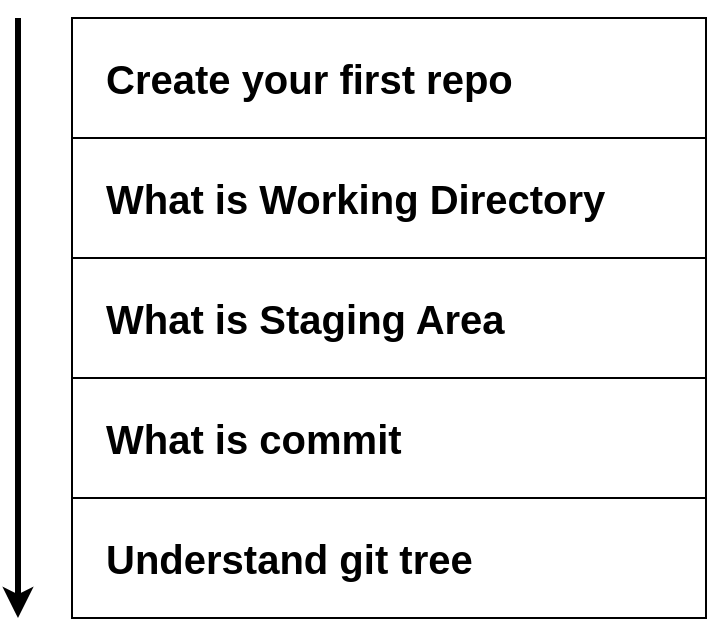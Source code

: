 <mxfile version="13.3.9" type="device" pages="7"><diagram id="GEOPsHmkPhkMguCCtSkZ" name="TOC"><mxGraphModel dx="1874" dy="815" grid="1" gridSize="10" guides="1" tooltips="1" connect="1" arrows="1" fold="1" page="1" pageScale="1" pageWidth="850" pageHeight="1100" math="0" shadow="0"><root><mxCell id="QNW4SvGMhGKadDAm1IiI-0"/><mxCell id="QNW4SvGMhGKadDAm1IiI-1" parent="QNW4SvGMhGKadDAm1IiI-0"/><mxCell id="QNW4SvGMhGKadDAm1IiI-8" value="" style="group;align=left;spacingLeft=15;fontStyle=1" parent="QNW4SvGMhGKadDAm1IiI-1" vertex="1" connectable="0"><mxGeometry x="267" y="220" width="317" height="300" as="geometry"/></mxCell><mxCell id="QNW4SvGMhGKadDAm1IiI-2" value="Create your first repo" style="rounded=0;whiteSpace=wrap;html=1;fontSize=20;align=left;spacingLeft=15;fontStyle=1" parent="QNW4SvGMhGKadDAm1IiI-8" vertex="1"><mxGeometry width="317" height="60" as="geometry"/></mxCell><mxCell id="QNW4SvGMhGKadDAm1IiI-3" value="What is Working Directory" style="rounded=0;whiteSpace=wrap;html=1;fontSize=20;align=left;spacingLeft=15;fontStyle=1" parent="QNW4SvGMhGKadDAm1IiI-8" vertex="1"><mxGeometry y="60" width="317" height="60" as="geometry"/></mxCell><mxCell id="QNW4SvGMhGKadDAm1IiI-4" value="What is Staging Area" style="rounded=0;whiteSpace=wrap;html=1;fontSize=20;align=left;spacingLeft=15;fontStyle=1" parent="QNW4SvGMhGKadDAm1IiI-8" vertex="1"><mxGeometry y="120" width="317" height="60" as="geometry"/></mxCell><mxCell id="QNW4SvGMhGKadDAm1IiI-5" value="What is commit" style="rounded=0;whiteSpace=wrap;html=1;fontSize=20;align=left;spacingLeft=15;fontStyle=1" parent="QNW4SvGMhGKadDAm1IiI-8" vertex="1"><mxGeometry y="180" width="317" height="60" as="geometry"/></mxCell><mxCell id="QNW4SvGMhGKadDAm1IiI-6" value="Understand git tree" style="rounded=0;whiteSpace=wrap;html=1;fontSize=20;align=left;spacingLeft=15;fontStyle=1" parent="QNW4SvGMhGKadDAm1IiI-8" vertex="1"><mxGeometry y="240" width="317" height="60" as="geometry"/></mxCell><mxCell id="QNW4SvGMhGKadDAm1IiI-9" value="" style="endArrow=classic;html=1;fontSize=20;strokeWidth=3;align=left;spacingLeft=15;fontStyle=1" parent="QNW4SvGMhGKadDAm1IiI-1" edge="1"><mxGeometry width="50" height="50" relative="1" as="geometry"><mxPoint x="240" y="220" as="sourcePoint"/><mxPoint x="240" y="520" as="targetPoint"/></mxGeometry></mxCell></root></mxGraphModel></diagram><diagram id="5_oG21PgfeyyURW0qLyX" name="02.01-Repo Creation"><mxGraphModel dx="1874" dy="815" grid="1" gridSize="10" guides="1" tooltips="1" connect="1" arrows="1" fold="1" page="1" pageScale="1" pageWidth="850" pageHeight="1100" math="0" shadow="0"><root><mxCell id="j_dQzDmZQrJOnLiDAlkY-0"/><mxCell id="j_dQzDmZQrJOnLiDAlkY-1" parent="j_dQzDmZQrJOnLiDAlkY-0"/><mxCell id="j_dQzDmZQrJOnLiDAlkY-2" value="git" style="rounded=0;whiteSpace=wrap;html=1;fontSize=20;align=left;spacingLeft=15;strokeWidth=2;fillColor=#f8cecc;strokeColor=#b85450;fontFamily=Courier New;" parent="j_dQzDmZQrJOnLiDAlkY-1" vertex="1"><mxGeometry x="390" y="620" width="80" height="60" as="geometry"/></mxCell><mxCell id="j_dQzDmZQrJOnLiDAlkY-5" value="cd" style="rounded=0;whiteSpace=wrap;html=1;fontSize=20;align=center;spacingLeft=0;strokeWidth=2;fontFamily=Courier New;" parent="j_dQzDmZQrJOnLiDAlkY-1" vertex="1"><mxGeometry x="390" y="520" width="80" height="60" as="geometry"/></mxCell><mxCell id="j_dQzDmZQrJOnLiDAlkY-6" value="" style="shape=curlyBracket;whiteSpace=wrap;html=1;rounded=1;fontSize=20;align=left;strokeWidth=2;" parent="j_dQzDmZQrJOnLiDAlkY-1" vertex="1"><mxGeometry x="350" y="440" width="20" height="120" as="geometry"/></mxCell><mxCell id="j_dQzDmZQrJOnLiDAlkY-7" value="creates path &amp;amp; step into your project directory/folder" style="text;html=1;strokeColor=none;fillColor=none;align=center;verticalAlign=middle;whiteSpace=wrap;rounded=0;fontSize=17;" parent="j_dQzDmZQrJOnLiDAlkY-1" vertex="1"><mxGeometry x="120" y="475" width="210" height="50" as="geometry"/></mxCell><mxCell id="j_dQzDmZQrJOnLiDAlkY-8" value="" style="shape=curlyBracket;whiteSpace=wrap;html=1;rounded=1;fontSize=17;align=left;flipV=1;flipH=0;strokeWidth=2;" parent="j_dQzDmZQrJOnLiDAlkY-1" vertex="1"><mxGeometry x="351" y="620" width="20" height="60" as="geometry"/></mxCell><mxCell id="j_dQzDmZQrJOnLiDAlkY-9" value="creates a new subdirectory named .git" style="text;html=1;strokeColor=none;fillColor=none;align=center;verticalAlign=middle;whiteSpace=wrap;rounded=0;fontSize=17;flipH=0;" parent="j_dQzDmZQrJOnLiDAlkY-1" vertex="1"><mxGeometry x="120" y="635" width="210" height="30" as="geometry"/></mxCell><mxCell id="V7b04stKDCAGObtjQWcA-3" value="/path/of/repo" style="rounded=0;whiteSpace=wrap;html=1;fontSize=20;align=center;spacingLeft=0;strokeWidth=2;fontFamily=Courier New;" parent="j_dQzDmZQrJOnLiDAlkY-1" vertex="1"><mxGeometry x="470" y="520" width="190" height="60" as="geometry"/></mxCell><mxCell id="V7b04stKDCAGObtjQWcA-5" value="init" style="rounded=0;whiteSpace=wrap;html=1;fontSize=20;align=left;spacingLeft=15;strokeWidth=2;fontFamily=Courier New;" parent="j_dQzDmZQrJOnLiDAlkY-1" vertex="1"><mxGeometry x="470" y="620" width="190" height="60" as="geometry"/></mxCell><mxCell id="V7b04stKDCAGObtjQWcA-6" value="" style="group" parent="j_dQzDmZQrJOnLiDAlkY-1" vertex="1" connectable="0"><mxGeometry x="390" y="420" width="270" height="60" as="geometry"/></mxCell><mxCell id="j_dQzDmZQrJOnLiDAlkY-3" value="mkdir" style="rounded=0;whiteSpace=wrap;html=1;fontSize=20;align=center;spacingLeft=0;strokeWidth=2;fontFamily=Courier New;" parent="V7b04stKDCAGObtjQWcA-6" vertex="1"><mxGeometry width="80" height="60" as="geometry"/></mxCell><mxCell id="V7b04stKDCAGObtjQWcA-0" value="/path/of/repo" style="rounded=0;whiteSpace=wrap;html=1;fontSize=20;align=center;spacingLeft=0;strokeWidth=2;fontFamily=Courier New;" parent="V7b04stKDCAGObtjQWcA-6" vertex="1"><mxGeometry x="80" width="190" height="60" as="geometry"/></mxCell><mxCell id="V7b04stKDCAGObtjQWcA-12" value="" style="edgeStyle=orthogonalEdgeStyle;rounded=0;orthogonalLoop=1;jettySize=auto;html=1;strokeWidth=3;fontFamily=Courier New;fontSize=17;align=left;" parent="j_dQzDmZQrJOnLiDAlkY-1" source="V7b04stKDCAGObtjQWcA-9" target="V7b04stKDCAGObtjQWcA-10" edge="1"><mxGeometry relative="1" as="geometry"/></mxCell><mxCell id="V7b04stKDCAGObtjQWcA-9" value="1" style="ellipse;whiteSpace=wrap;html=1;aspect=fixed;strokeWidth=1;fontFamily=Courier New;fontSize=17;align=center;dashed=1;fillColor=none;" parent="j_dQzDmZQrJOnLiDAlkY-1" vertex="1"><mxGeometry x="670" y="430" width="40" height="40" as="geometry"/></mxCell><mxCell id="V7b04stKDCAGObtjQWcA-13" value="" style="edgeStyle=orthogonalEdgeStyle;rounded=0;orthogonalLoop=1;jettySize=auto;html=1;strokeWidth=3;fontFamily=Courier New;fontSize=17;align=left;" parent="j_dQzDmZQrJOnLiDAlkY-1" source="V7b04stKDCAGObtjQWcA-10" target="V7b04stKDCAGObtjQWcA-11" edge="1"><mxGeometry relative="1" as="geometry"/></mxCell><mxCell id="V7b04stKDCAGObtjQWcA-10" value="2" style="ellipse;whiteSpace=wrap;html=1;aspect=fixed;strokeWidth=1;fontFamily=Courier New;fontSize=17;align=center;dashed=1;fillColor=none;" parent="j_dQzDmZQrJOnLiDAlkY-1" vertex="1"><mxGeometry x="670" y="530" width="40" height="40" as="geometry"/></mxCell><mxCell id="V7b04stKDCAGObtjQWcA-11" value="3" style="ellipse;whiteSpace=wrap;html=1;aspect=fixed;strokeWidth=1;fontFamily=Courier New;fontSize=17;align=center;dashed=1;fillColor=none;" parent="j_dQzDmZQrJOnLiDAlkY-1" vertex="1"><mxGeometry x="670" y="630" width="40" height="40" as="geometry"/></mxCell></root></mxGraphModel></diagram><diagram id="FUQPi89VJ30g9C7Mh40M" name="02.02-working-and-staging"><mxGraphModel dx="1874" dy="815" grid="1" gridSize="10" guides="1" tooltips="1" connect="1" arrows="1" fold="1" page="1" pageScale="1" pageWidth="850" pageHeight="1100" math="0" shadow="0"><root><mxCell id="QcwB8gVGoco5B60jSvhv-0"/><mxCell id="QcwB8gVGoco5B60jSvhv-1" parent="QcwB8gVGoco5B60jSvhv-0"/><mxCell id="QcwB8gVGoco5B60jSvhv-6" value="" style="group;verticalAlign=top;" parent="QcwB8gVGoco5B60jSvhv-1" vertex="1" connectable="0"><mxGeometry x="120" y="270" width="610" height="390" as="geometry"/></mxCell><mxCell id="QcwB8gVGoco5B60jSvhv-2" value="&lt;font face=&quot;Helvetica&quot;&gt;&lt;b&gt;git tree&lt;/b&gt;&lt;/font&gt;" style="rounded=0;whiteSpace=wrap;html=1;dashed=1;dashPattern=1 1;strokeWidth=1;fontFamily=Courier New;fontSize=18;align=center;fillColor=#f5f5f5;strokeColor=#666666;fontColor=#333333;verticalAlign=top;" parent="QcwB8gVGoco5B60jSvhv-6" vertex="1"><mxGeometry width="610" height="97.5" as="geometry"/></mxCell><mxCell id="QcwB8gVGoco5B60jSvhv-4" value="&lt;font style=&quot;font-size: 18px&quot; face=&quot;Helvetica&quot;&gt;&lt;b&gt;Staging area&lt;/b&gt;&lt;/font&gt;" style="rounded=0;whiteSpace=wrap;html=1;dashed=1;dashPattern=1 1;strokeWidth=1;fillColor=#dae8fc;fontFamily=Courier New;fontSize=17;align=center;strokeColor=#6c8ebf;verticalAlign=top;" parent="QcwB8gVGoco5B60jSvhv-6" vertex="1"><mxGeometry y="97.5" width="305" height="292.5" as="geometry"/></mxCell><mxCell id="QcwB8gVGoco5B60jSvhv-5" value="&lt;font face=&quot;Helvetica&quot; style=&quot;font-size: 18px&quot;&gt;&lt;b&gt;Working directory&lt;/b&gt;&lt;/font&gt;" style="rounded=0;whiteSpace=wrap;html=1;dashed=1;dashPattern=1 1;strokeWidth=1;fillColor=#d5e8d4;fontFamily=Courier New;fontSize=17;align=center;strokeColor=#82b366;verticalAlign=top;" parent="QcwB8gVGoco5B60jSvhv-6" vertex="1"><mxGeometry x="305" y="97.5" width="305" height="292.5" as="geometry"/></mxCell><mxCell id="z-m8usrMQPmrYK-trUuF-0" value="Authentication.js" style="rounded=0;whiteSpace=wrap;html=1;fontSize=16;" vertex="1" parent="QcwB8gVGoco5B60jSvhv-6"><mxGeometry x="390" y="150" width="150" height="60" as="geometry"/></mxCell><mxCell id="sgysSG9aqCJXhdmepJVi-0" value="Authentication.js" style="rounded=0;whiteSpace=wrap;html=1;fontSize=16;" vertex="1" parent="QcwB8gVGoco5B60jSvhv-6"><mxGeometry x="77.5" y="150" width="150" height="60" as="geometry"/></mxCell><mxCell id="sgysSG9aqCJXhdmepJVi-1" value="cart.js" style="rounded=0;whiteSpace=wrap;html=1;fontSize=16;" vertex="1" parent="QcwB8gVGoco5B60jSvhv-6"><mxGeometry x="390" y="230" width="150" height="60" as="geometry"/></mxCell><mxCell id="sgysSG9aqCJXhdmepJVi-2" value="cart.js" style="rounded=0;whiteSpace=wrap;html=1;fontSize=16;" vertex="1" parent="QcwB8gVGoco5B60jSvhv-6"><mxGeometry x="77.5" y="230" width="150" height="60" as="geometry"/></mxCell><mxCell id="z-m8usrMQPmrYK-trUuF-1" value="" style="ellipse;whiteSpace=wrap;html=1;aspect=fixed;" vertex="1" parent="QcwB8gVGoco5B60jSvhv-6"><mxGeometry x="130" y="33.75" width="30" height="30" as="geometry"/></mxCell></root></mxGraphModel></diagram><diagram id="Qx9tCkDh-X8FmzprLVL7" name="02.03-show-changes"><mxGraphModel dx="1874" dy="815" grid="1" gridSize="10" guides="1" tooltips="1" connect="1" arrows="1" fold="1" page="1" pageScale="1" pageWidth="850" pageHeight="1100" math="0" shadow="0"><root><mxCell id="89hPRHV-nfVBL75OuyJ1-0"/><mxCell id="89hPRHV-nfVBL75OuyJ1-1" parent="89hPRHV-nfVBL75OuyJ1-0"/><mxCell id="M8hUqKYROjj1uSM1bfuq-4" value="" style="shape=curlyBracket;whiteSpace=wrap;html=1;rounded=1;strokeColor=#000000;strokeWidth=2;fillColor=#ffffff;fontFamily=Helvetica;fontSize=20;align=center;rotation=90;" parent="89hPRHV-nfVBL75OuyJ1-1" vertex="1"><mxGeometry x="516" y="345" width="20" height="190" as="geometry"/></mxCell><mxCell id="M8hUqKYROjj1uSM1bfuq-5" value="git sub command" style="text;html=1;strokeColor=none;fillColor=none;align=center;verticalAlign=middle;whiteSpace=wrap;rounded=0;fontFamily=Helvetica;fontSize=20;" parent="89hPRHV-nfVBL75OuyJ1-1" vertex="1"><mxGeometry x="446" y="390" width="160" height="20" as="geometry"/></mxCell><mxCell id="M8hUqKYROjj1uSM1bfuq-8" value="" style="group" parent="89hPRHV-nfVBL75OuyJ1-1" vertex="1" connectable="0"><mxGeometry x="350" y="460" width="270" height="60" as="geometry"/></mxCell><mxCell id="M8hUqKYROjj1uSM1bfuq-2" value="git" style="rounded=0;whiteSpace=wrap;html=1;fontSize=20;align=center;spacingLeft=0;strokeWidth=2;fontFamily=Courier New;fillColor=#f8cecc;strokeColor=#b85450;" parent="M8hUqKYROjj1uSM1bfuq-8" vertex="1"><mxGeometry width="80" height="60" as="geometry"/></mxCell><mxCell id="M8hUqKYROjj1uSM1bfuq-3" value="status" style="rounded=0;whiteSpace=wrap;html=1;fontSize=20;align=center;spacingLeft=0;strokeWidth=2;fontFamily=Courier New;" parent="M8hUqKYROjj1uSM1bfuq-8" vertex="1"><mxGeometry x="80" width="190" height="60" as="geometry"/></mxCell><mxCell id="mZxjJoqScxUWqZfcqPGo-2" value="" style="group" parent="89hPRHV-nfVBL75OuyJ1-1" vertex="1" connectable="0"><mxGeometry x="350" y="605" width="270" height="60" as="geometry"/></mxCell><mxCell id="mZxjJoqScxUWqZfcqPGo-3" value="git" style="rounded=0;whiteSpace=wrap;html=1;fontSize=20;align=center;spacingLeft=0;strokeWidth=2;fontFamily=Courier New;fillColor=#f8cecc;strokeColor=#b85450;" parent="mZxjJoqScxUWqZfcqPGo-2" vertex="1"><mxGeometry width="80" height="60" as="geometry"/></mxCell><mxCell id="mZxjJoqScxUWqZfcqPGo-4" value="diff" style="rounded=0;whiteSpace=wrap;html=1;fontSize=20;align=center;spacingLeft=0;strokeWidth=2;fontFamily=Courier New;" parent="mZxjJoqScxUWqZfcqPGo-2" vertex="1"><mxGeometry x="80" width="190" height="60" as="geometry"/></mxCell><mxCell id="mZxjJoqScxUWqZfcqPGo-5" value="" style="shape=curlyBracket;whiteSpace=wrap;html=1;rounded=1;strokeColor=#000000;strokeWidth=2;fillColor=#ffffff;fontFamily=Helvetica;fontSize=20;align=center;" parent="89hPRHV-nfVBL75OuyJ1-1" vertex="1"><mxGeometry x="300" y="460" width="20" height="60" as="geometry"/></mxCell><mxCell id="mZxjJoqScxUWqZfcqPGo-6" value="show files" style="text;html=1;strokeColor=none;fillColor=none;align=center;verticalAlign=middle;whiteSpace=wrap;rounded=0;fontFamily=Helvetica;fontSize=20;" parent="89hPRHV-nfVBL75OuyJ1-1" vertex="1"><mxGeometry x="230" y="480" width="40" height="20" as="geometry"/></mxCell><mxCell id="mZxjJoqScxUWqZfcqPGo-7" value="show delta" style="text;html=1;strokeColor=none;fillColor=none;align=center;verticalAlign=middle;whiteSpace=wrap;rounded=0;fontFamily=Helvetica;fontSize=20;" parent="89hPRHV-nfVBL75OuyJ1-1" vertex="1"><mxGeometry x="230" y="625" width="40" height="20" as="geometry"/></mxCell><mxCell id="mZxjJoqScxUWqZfcqPGo-8" value="" style="shape=curlyBracket;whiteSpace=wrap;html=1;rounded=1;strokeColor=#000000;strokeWidth=2;fillColor=#ffffff;fontFamily=Helvetica;fontSize=20;align=center;" parent="89hPRHV-nfVBL75OuyJ1-1" vertex="1"><mxGeometry x="300" y="606" width="20" height="60" as="geometry"/></mxCell></root></mxGraphModel></diagram><diagram id="KvZwNp9uEqHysQWL0zez" name="02.04-Stage files"><mxGraphModel dx="1874" dy="815" grid="1" gridSize="10" guides="1" tooltips="1" connect="1" arrows="1" fold="1" page="1" pageScale="1" pageWidth="850" pageHeight="1100" math="0" shadow="0"><root><mxCell id="O6F751QQ0tYf_9PSVjfw-0"/><mxCell id="O6F751QQ0tYf_9PSVjfw-1" parent="O6F751QQ0tYf_9PSVjfw-0"/><mxCell id="O6F751QQ0tYf_9PSVjfw-9" value="" style="group" parent="O6F751QQ0tYf_9PSVjfw-1" vertex="1" connectable="0"><mxGeometry x="195" y="520" width="460" height="60" as="geometry"/></mxCell><mxCell id="O6F751QQ0tYf_9PSVjfw-8" value="files..." style="rounded=0;whiteSpace=wrap;html=1;fontSize=20;align=center;spacingLeft=0;strokeWidth=2;fontFamily=Courier New;" parent="O6F751QQ0tYf_9PSVjfw-9" vertex="1"><mxGeometry x="270" width="190" height="60" as="geometry"/></mxCell><mxCell id="O6F751QQ0tYf_9PSVjfw-3" value="git" style="rounded=0;whiteSpace=wrap;html=1;fontSize=20;align=center;spacingLeft=0;strokeWidth=2;fontFamily=Courier New;fillColor=#f8cecc;strokeColor=#b85450;" parent="O6F751QQ0tYf_9PSVjfw-9" vertex="1"><mxGeometry width="80" height="60" as="geometry"/></mxCell><mxCell id="O6F751QQ0tYf_9PSVjfw-4" value="add" style="rounded=0;whiteSpace=wrap;html=1;fontSize=20;align=center;spacingLeft=0;strokeWidth=2;fontFamily=Courier New;" parent="O6F751QQ0tYf_9PSVjfw-9" vertex="1"><mxGeometry x="80" width="190" height="60" as="geometry"/></mxCell><mxCell id="O6F751QQ0tYf_9PSVjfw-10" value="" style="shape=curlyBracket;whiteSpace=wrap;html=1;rounded=1;strokeColor=#000000;strokeWidth=2;fillColor=#ffffff;fontFamily=Helvetica;fontSize=20;align=center;rotation=90;" parent="O6F751QQ0tYf_9PSVjfw-1" vertex="1"><mxGeometry x="361" y="405" width="20" height="190" as="geometry"/></mxCell><mxCell id="O6F751QQ0tYf_9PSVjfw-11" value="git sub command" style="text;html=1;strokeColor=none;fillColor=none;align=center;verticalAlign=middle;whiteSpace=wrap;rounded=0;fontFamily=Helvetica;fontSize=20;" parent="O6F751QQ0tYf_9PSVjfw-1" vertex="1"><mxGeometry x="291" y="450" width="160" height="20" as="geometry"/></mxCell><mxCell id="O6F751QQ0tYf_9PSVjfw-12" value="" style="shape=curlyBracket;whiteSpace=wrap;html=1;rounded=1;strokeColor=#000000;strokeWidth=2;fillColor=#ffffff;fontFamily=Helvetica;fontSize=20;align=center;rotation=90;flipV=0;flipH=1;" parent="O6F751QQ0tYf_9PSVjfw-1" vertex="1"><mxGeometry x="550" y="510" width="20" height="190" as="geometry"/></mxCell><mxCell id="O6F751QQ0tYf_9PSVjfw-13" value="what to stage" style="text;html=1;strokeColor=none;fillColor=none;align=center;verticalAlign=middle;whiteSpace=wrap;rounded=0;fontFamily=Helvetica;fontSize=20;" parent="O6F751QQ0tYf_9PSVjfw-1" vertex="1"><mxGeometry x="480" y="630" width="160" height="20" as="geometry"/></mxCell></root></mxGraphModel></diagram><diagram id="mPkQFEX5nybCC7kPNPT6" name="02.05-commit"><mxGraphModel dx="1874" dy="815" grid="1" gridSize="10" guides="1" tooltips="1" connect="1" arrows="1" fold="1" page="1" pageScale="1" pageWidth="850" pageHeight="1100" math="0" shadow="0"><root><mxCell id="2g02UfnmmAI7i1PVTwBW-0"/><mxCell id="2g02UfnmmAI7i1PVTwBW-1" parent="2g02UfnmmAI7i1PVTwBW-0"/><mxCell id="6aOGlxQmo78ym-B3OXSe-0" value="What is a commit" style="text;html=1;strokeColor=none;fillColor=none;align=center;verticalAlign=middle;whiteSpace=wrap;rounded=0;dashed=1;dashPattern=1 1;fontFamily=Helvetica;fontSize=20;fontStyle=1" parent="2g02UfnmmAI7i1PVTwBW-1" vertex="1"><mxGeometry x="310" y="250" width="230" height="20" as="geometry"/></mxCell><mxCell id="6aOGlxQmo78ym-B3OXSe-1" value="A Unique ID that identifies delta of changes" style="rounded=0;whiteSpace=wrap;html=1;dashed=1;dashPattern=1 1;strokeColor=#000000;strokeWidth=1;fillColor=#ffffff;fontFamily=Helvetica;fontSize=20;align=center;" parent="2g02UfnmmAI7i1PVTwBW-1" vertex="1"><mxGeometry x="220" y="280" width="410" height="60" as="geometry"/></mxCell><mxCell id="6aOGlxQmo78ym-B3OXSe-2" value="Save all of the currently staged changes" style="rounded=0;whiteSpace=wrap;html=1;dashed=1;dashPattern=1 1;strokeColor=#000000;strokeWidth=1;fillColor=#ffffff;fontFamily=Helvetica;fontSize=20;align=center;" parent="2g02UfnmmAI7i1PVTwBW-1" vertex="1"><mxGeometry x="220" y="340" width="410" height="60" as="geometry"/></mxCell><mxCell id="6aOGlxQmo78ym-B3OXSe-3" value="Has a message that describes the delta" style="rounded=0;whiteSpace=wrap;html=1;dashed=1;dashPattern=1 1;strokeColor=#000000;strokeWidth=1;fillColor=#ffffff;fontFamily=Helvetica;fontSize=20;align=center;" parent="2g02UfnmmAI7i1PVTwBW-1" vertex="1"><mxGeometry x="220" y="400" width="410" height="60" as="geometry"/></mxCell><mxCell id="6aOGlxQmo78ym-B3OXSe-4" value="Points to the previous/parent commit" style="rounded=0;whiteSpace=wrap;html=1;dashed=1;dashPattern=1 1;strokeColor=#000000;strokeWidth=1;fillColor=#ffffff;fontFamily=Helvetica;fontSize=20;align=center;" parent="2g02UfnmmAI7i1PVTwBW-1" vertex="1"><mxGeometry x="220" y="460" width="410" height="60" as="geometry"/></mxCell><mxCell id="6a46Rn0Bd6w--VSA2h90-0" value="" style="group" parent="2g02UfnmmAI7i1PVTwBW-1" vertex="1" connectable="0"><mxGeometry x="195" y="705" width="460" height="60" as="geometry"/></mxCell><mxCell id="6a46Rn0Bd6w--VSA2h90-1" value="-m &quot;MESSAGE&quot;" style="rounded=0;whiteSpace=wrap;html=1;fontSize=20;align=center;spacingLeft=0;strokeWidth=2;fontFamily=Courier New;" parent="6a46Rn0Bd6w--VSA2h90-0" vertex="1"><mxGeometry x="270" width="190" height="60" as="geometry"/></mxCell><mxCell id="6a46Rn0Bd6w--VSA2h90-2" value="git" style="rounded=0;whiteSpace=wrap;html=1;fontSize=20;align=center;spacingLeft=0;strokeWidth=2;fontFamily=Courier New;fillColor=#f8cecc;strokeColor=#b85450;" parent="6a46Rn0Bd6w--VSA2h90-0" vertex="1"><mxGeometry width="80" height="60" as="geometry"/></mxCell><mxCell id="6a46Rn0Bd6w--VSA2h90-3" value="commit" style="rounded=0;whiteSpace=wrap;html=1;fontSize=20;align=center;spacingLeft=0;strokeWidth=2;fontFamily=Courier New;" parent="6a46Rn0Bd6w--VSA2h90-0" vertex="1"><mxGeometry x="80" width="190" height="60" as="geometry"/></mxCell><mxCell id="6a46Rn0Bd6w--VSA2h90-4" value="" style="shape=curlyBracket;whiteSpace=wrap;html=1;rounded=1;strokeColor=#000000;strokeWidth=2;fillColor=#ffffff;fontFamily=Helvetica;fontSize=20;align=center;rotation=90;" parent="2g02UfnmmAI7i1PVTwBW-1" vertex="1"><mxGeometry x="361" y="590" width="20" height="190" as="geometry"/></mxCell><mxCell id="6a46Rn0Bd6w--VSA2h90-5" value="git sub command" style="text;html=1;strokeColor=none;fillColor=none;align=center;verticalAlign=middle;whiteSpace=wrap;rounded=0;fontFamily=Helvetica;fontSize=20;" parent="2g02UfnmmAI7i1PVTwBW-1" vertex="1"><mxGeometry x="291" y="635" width="160" height="20" as="geometry"/></mxCell></root></mxGraphModel></diagram><diagram id="d5VGnZpTM_bQC1FQmIcQ" name="02.06-git-tree"><mxGraphModel dx="1874" dy="815" grid="1" gridSize="10" guides="1" tooltips="1" connect="1" arrows="1" fold="1" page="1" pageScale="1" pageWidth="850" pageHeight="1100" math="0" shadow="0"><root><mxCell id="0"/><mxCell id="1" parent="0"/><mxCell id="2snisry_rLp7mwxBw09N-1" value="" style="group" parent="1" vertex="1" connectable="0"><mxGeometry x="200" y="370" width="458.44" height="150" as="geometry"/></mxCell><mxCell id="cAmzeNp3oZd8mNqIZprW-1" value="" style="ellipse;whiteSpace=wrap;html=1;aspect=fixed;fillColor=#f8cecc;strokeColor=#b85450;" parent="2snisry_rLp7mwxBw09N-1" vertex="1"><mxGeometry x="23.438" y="56.25" width="37.5" height="37.5" as="geometry"/></mxCell><mxCell id="cAmzeNp3oZd8mNqIZprW-13" style="edgeStyle=orthogonalEdgeStyle;rounded=0;orthogonalLoop=1;jettySize=auto;html=1;exitX=0;exitY=0.5;exitDx=0;exitDy=0;entryX=1;entryY=0.5;entryDx=0;entryDy=0;" parent="2snisry_rLp7mwxBw09N-1" source="cAmzeNp3oZd8mNqIZprW-2" target="cAmzeNp3oZd8mNqIZprW-1" edge="1"><mxGeometry relative="1" as="geometry"/></mxCell><mxCell id="cAmzeNp3oZd8mNqIZprW-2" value="" style="ellipse;whiteSpace=wrap;html=1;aspect=fixed;fillColor=#f8cecc;strokeColor=#b85450;" parent="2snisry_rLp7mwxBw09N-1" vertex="1"><mxGeometry x="98.438" y="56.25" width="37.5" height="37.5" as="geometry"/></mxCell><mxCell id="cAmzeNp3oZd8mNqIZprW-12" style="edgeStyle=orthogonalEdgeStyle;rounded=0;orthogonalLoop=1;jettySize=auto;html=1;exitX=0;exitY=0.5;exitDx=0;exitDy=0;entryX=1;entryY=0.5;entryDx=0;entryDy=0;" parent="2snisry_rLp7mwxBw09N-1" source="cAmzeNp3oZd8mNqIZprW-3" target="cAmzeNp3oZd8mNqIZprW-2" edge="1"><mxGeometry relative="1" as="geometry"/></mxCell><mxCell id="cAmzeNp3oZd8mNqIZprW-3" value="" style="ellipse;whiteSpace=wrap;html=1;aspect=fixed;fillColor=#f8cecc;strokeColor=#b85450;" parent="2snisry_rLp7mwxBw09N-1" vertex="1"><mxGeometry x="173.438" y="56.25" width="37.5" height="37.5" as="geometry"/></mxCell><mxCell id="cAmzeNp3oZd8mNqIZprW-11" style="edgeStyle=orthogonalEdgeStyle;rounded=0;orthogonalLoop=1;jettySize=auto;html=1;exitX=0;exitY=0.5;exitDx=0;exitDy=0;entryX=1;entryY=0.5;entryDx=0;entryDy=0;" parent="2snisry_rLp7mwxBw09N-1" source="cAmzeNp3oZd8mNqIZprW-4" target="cAmzeNp3oZd8mNqIZprW-3" edge="1"><mxGeometry relative="1" as="geometry"/></mxCell><mxCell id="cAmzeNp3oZd8mNqIZprW-4" value="" style="ellipse;whiteSpace=wrap;html=1;aspect=fixed;fillColor=#f8cecc;strokeColor=#b85450;" parent="2snisry_rLp7mwxBw09N-1" vertex="1"><mxGeometry x="248.439" y="56.25" width="37.5" height="37.5" as="geometry"/></mxCell><mxCell id="cAmzeNp3oZd8mNqIZprW-10" style="edgeStyle=orthogonalEdgeStyle;rounded=0;orthogonalLoop=1;jettySize=auto;html=1;exitX=0;exitY=0.5;exitDx=0;exitDy=0;entryX=1;entryY=0.5;entryDx=0;entryDy=0;" parent="2snisry_rLp7mwxBw09N-1" source="cAmzeNp3oZd8mNqIZprW-5" target="cAmzeNp3oZd8mNqIZprW-4" edge="1"><mxGeometry relative="1" as="geometry"/></mxCell><mxCell id="cAmzeNp3oZd8mNqIZprW-5" value="" style="ellipse;whiteSpace=wrap;html=1;aspect=fixed;fillColor=#f8cecc;strokeColor=#b85450;" parent="2snisry_rLp7mwxBw09N-1" vertex="1"><mxGeometry x="323.439" y="56.25" width="37.5" height="37.5" as="geometry"/></mxCell><mxCell id="cAmzeNp3oZd8mNqIZprW-9" style="edgeStyle=orthogonalEdgeStyle;rounded=0;orthogonalLoop=1;jettySize=auto;html=1;exitX=0;exitY=0.5;exitDx=0;exitDy=0;entryX=1;entryY=0.5;entryDx=0;entryDy=0;fillColor=#dae8fc;strokeColor=#1A1A1A;" parent="2snisry_rLp7mwxBw09N-1" source="cAmzeNp3oZd8mNqIZprW-6" target="cAmzeNp3oZd8mNqIZprW-5" edge="1"><mxGeometry relative="1" as="geometry"/></mxCell><mxCell id="cAmzeNp3oZd8mNqIZprW-6" value="" style="ellipse;whiteSpace=wrap;html=1;aspect=fixed;fillColor=#f8cecc;strokeColor=#b85450;" parent="2snisry_rLp7mwxBw09N-1" vertex="1"><mxGeometry x="398.44" y="56.25" width="37.5" height="37.5" as="geometry"/></mxCell><mxCell id="cAmzeNp3oZd8mNqIZprW-15" value="3b88a" style="text;html=1;fontStyle=1" parent="2snisry_rLp7mwxBw09N-1" vertex="1"><mxGeometry x="23.44" y="93.75" width="40" height="26.25" as="geometry"/></mxCell><mxCell id="cAmzeNp3oZd8mNqIZprW-16" value="ae3eb" style="text;html=1;fontStyle=1" parent="2snisry_rLp7mwxBw09N-1" vertex="1"><mxGeometry x="97.03" y="28.25" width="40.31" height="30" as="geometry"/></mxCell><mxCell id="cAmzeNp3oZd8mNqIZprW-17" value="ffd90" style="text;html=1;fontStyle=1" parent="2snisry_rLp7mwxBw09N-1" vertex="1"><mxGeometry x="174.22" y="93.75" width="35.94" height="26.25" as="geometry"/></mxCell><mxCell id="cAmzeNp3oZd8mNqIZprW-18" value="689d2" style="text;html=1;fontStyle=1" parent="2snisry_rLp7mwxBw09N-1" vertex="1"><mxGeometry x="247.03" y="28.25" width="40.31" height="30" as="geometry"/></mxCell><mxCell id="cAmzeNp3oZd8mNqIZprW-19" value="b2114" style="text;html=1;fontStyle=1" parent="2snisry_rLp7mwxBw09N-1" vertex="1"><mxGeometry x="320.53" y="93.75" width="45.31" height="26.25" as="geometry"/></mxCell><mxCell id="cAmzeNp3oZd8mNqIZprW-20" value="df32f" style="text;html=1;fontStyle=1" parent="2snisry_rLp7mwxBw09N-1" vertex="1"><mxGeometry x="398.44" y="26.25" width="46.56" height="30" as="geometry"/></mxCell><mxCell id="Vnn4tT7kagyqJDebZtBj-5" value="" style="shape=curlyBracket;whiteSpace=wrap;html=1;rounded=1;strokeColor=#000000;strokeWidth=2;fillColor=#ffffff;fontFamily=Helvetica;fontSize=20;align=center;rotation=90;" parent="1" vertex="1"><mxGeometry x="456" y="560" width="20" height="190" as="geometry"/></mxCell><mxCell id="Vnn4tT7kagyqJDebZtBj-6" value="git sub command" style="text;html=1;strokeColor=none;fillColor=none;align=center;verticalAlign=middle;whiteSpace=wrap;rounded=0;fontFamily=Helvetica;fontSize=20;" parent="1" vertex="1"><mxGeometry x="386" y="605" width="160" height="20" as="geometry"/></mxCell><mxCell id="Vnn4tT7kagyqJDebZtBj-7" value="" style="group" parent="1" vertex="1" connectable="0"><mxGeometry x="290" y="675" width="270" height="60" as="geometry"/></mxCell><mxCell id="Vnn4tT7kagyqJDebZtBj-3" value="git" style="rounded=0;whiteSpace=wrap;html=1;fontSize=20;align=center;spacingLeft=0;strokeWidth=2;fontFamily=Courier New;fillColor=#f8cecc;strokeColor=#b85450;" parent="Vnn4tT7kagyqJDebZtBj-7" vertex="1"><mxGeometry width="80" height="60" as="geometry"/></mxCell><mxCell id="Vnn4tT7kagyqJDebZtBj-4" value="log" style="rounded=0;whiteSpace=wrap;html=1;fontSize=20;align=center;spacingLeft=0;strokeWidth=2;fontFamily=Courier New;" parent="Vnn4tT7kagyqJDebZtBj-7" vertex="1"><mxGeometry x="80" width="190" height="60" as="geometry"/></mxCell></root></mxGraphModel></diagram></mxfile>